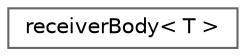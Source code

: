 digraph "类继承关系图"
{
 // LATEX_PDF_SIZE
  bgcolor="transparent";
  edge [fontname=Helvetica,fontsize=10,labelfontname=Helvetica,labelfontsize=10];
  node [fontname=Helvetica,fontsize=10,shape=box,height=0.2,width=0.4];
  rankdir="LR";
  Node0 [id="Node000000",label="receiverBody\< T \>",height=0.2,width=0.4,color="grey40", fillcolor="white", style="filled",URL="$structreceiver_body.html",tooltip=" "];
}
